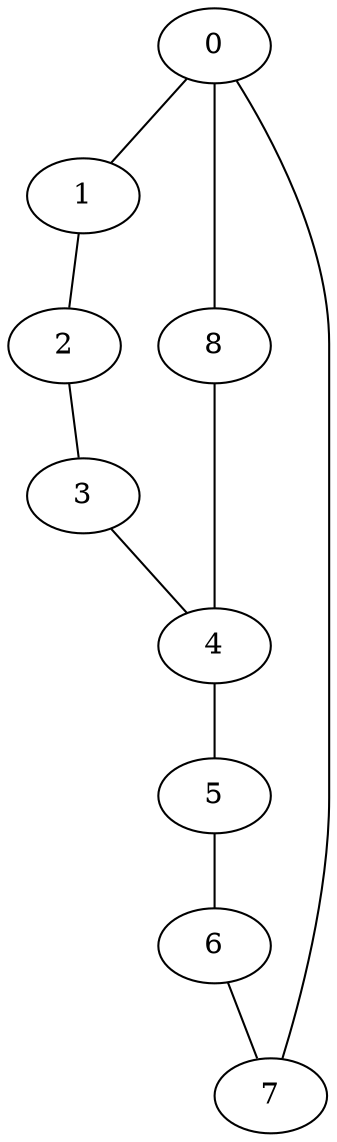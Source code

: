 strict graph {
0;
1;
2;
3;
4;
5;
6;
7;
8;
0 -- 1;
1 -- 2;
2 -- 3;
3 -- 4;
4 -- 5;
5 -- 6;
6 -- 7;
7 -- 0;
0 -- 8;
8 -- 4;
}
